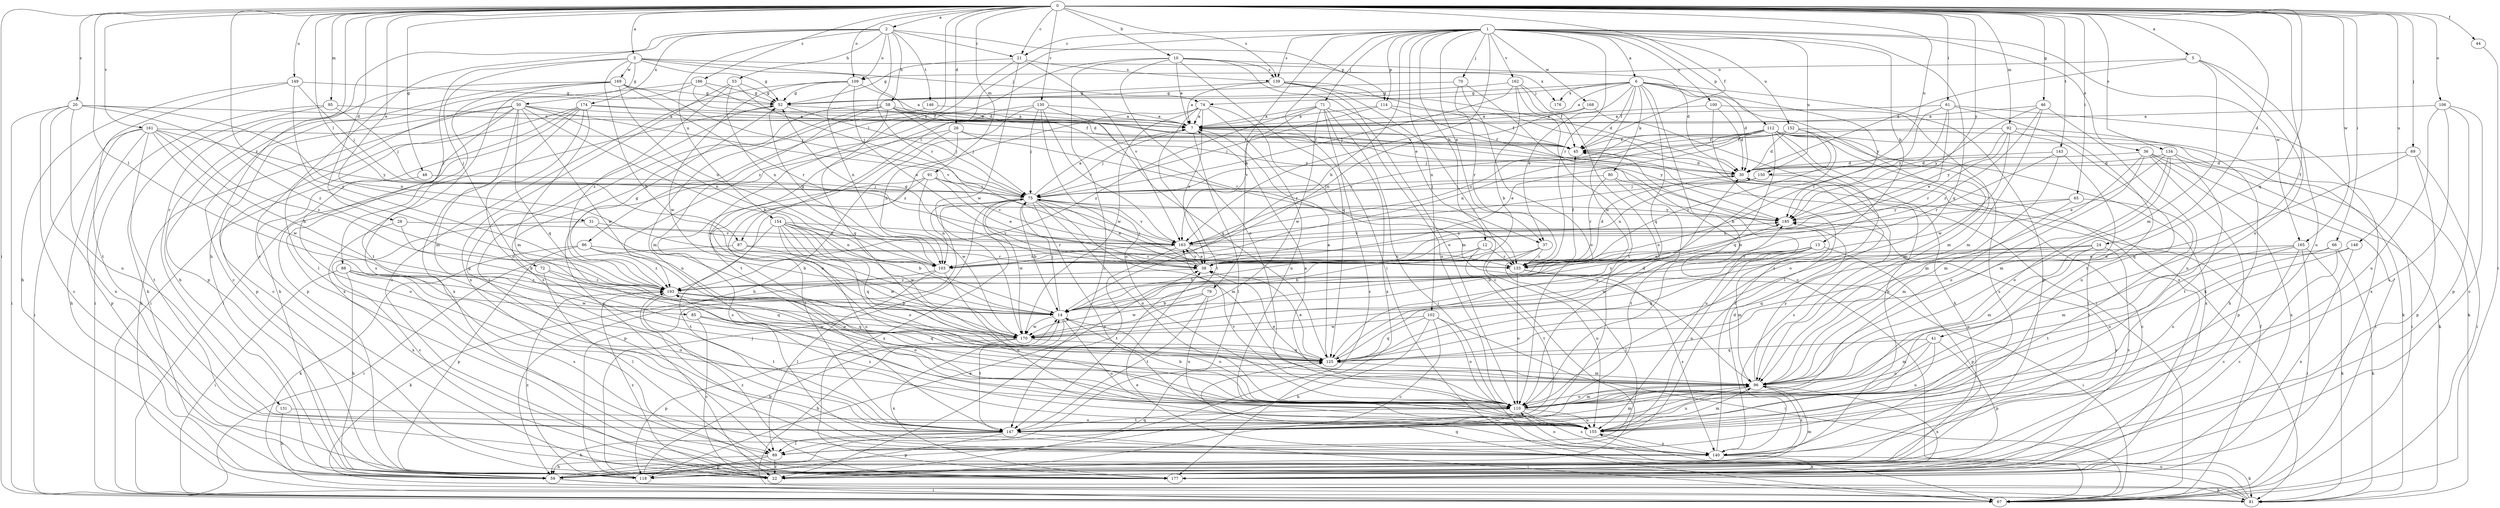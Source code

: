 strict digraph  {
0;
1;
2;
3;
5;
6;
7;
10;
12;
13;
14;
20;
21;
22;
24;
26;
28;
30;
31;
36;
37;
38;
41;
44;
45;
46;
48;
50;
52;
53;
58;
59;
61;
65;
66;
67;
69;
70;
71;
72;
74;
75;
79;
80;
81;
85;
86;
87;
88;
89;
91;
92;
95;
96;
100;
102;
103;
106;
109;
110;
112;
114;
118;
125;
130;
131;
133;
134;
139;
140;
143;
146;
147;
148;
149;
150;
152;
154;
155;
161;
162;
163;
165;
168;
169;
170;
174;
176;
177;
185;
186;
193;
0 -> 2  [label=a];
0 -> 3  [label=a];
0 -> 5  [label=a];
0 -> 10  [label=b];
0 -> 20  [label=c];
0 -> 21  [label=c];
0 -> 24  [label=d];
0 -> 26  [label=d];
0 -> 28  [label=d];
0 -> 31  [label=e];
0 -> 41  [label=f];
0 -> 44  [label=f];
0 -> 45  [label=f];
0 -> 46  [label=g];
0 -> 48  [label=g];
0 -> 61  [label=i];
0 -> 65  [label=i];
0 -> 66  [label=i];
0 -> 67  [label=i];
0 -> 69  [label=j];
0 -> 85  [label=l];
0 -> 86  [label=l];
0 -> 87  [label=l];
0 -> 91  [label=m];
0 -> 92  [label=m];
0 -> 95  [label=m];
0 -> 106  [label=o];
0 -> 109  [label=o];
0 -> 125  [label=q];
0 -> 130  [label=r];
0 -> 131  [label=r];
0 -> 134  [label=s];
0 -> 139  [label=s];
0 -> 143  [label=t];
0 -> 148  [label=u];
0 -> 149  [label=u];
0 -> 150  [label=u];
0 -> 161  [label=v];
0 -> 165  [label=w];
0 -> 185  [label=y];
0 -> 186  [label=z];
0 -> 193  [label=z];
1 -> 6  [label=a];
1 -> 12  [label=b];
1 -> 13  [label=b];
1 -> 14  [label=b];
1 -> 21  [label=c];
1 -> 36  [label=e];
1 -> 37  [label=e];
1 -> 67  [label=i];
1 -> 70  [label=j];
1 -> 71  [label=j];
1 -> 79  [label=k];
1 -> 87  [label=l];
1 -> 100  [label=n];
1 -> 102  [label=n];
1 -> 112  [label=p];
1 -> 114  [label=p];
1 -> 125  [label=q];
1 -> 133  [label=r];
1 -> 139  [label=s];
1 -> 150  [label=u];
1 -> 152  [label=u];
1 -> 162  [label=v];
1 -> 163  [label=v];
1 -> 165  [label=w];
1 -> 168  [label=w];
2 -> 21  [label=c];
2 -> 22  [label=c];
2 -> 53  [label=h];
2 -> 58  [label=h];
2 -> 59  [label=h];
2 -> 109  [label=o];
2 -> 114  [label=p];
2 -> 133  [label=r];
2 -> 146  [label=t];
2 -> 154  [label=u];
2 -> 174  [label=x];
3 -> 14  [label=b];
3 -> 30  [label=d];
3 -> 50  [label=g];
3 -> 52  [label=g];
3 -> 72  [label=j];
3 -> 74  [label=j];
3 -> 88  [label=l];
3 -> 169  [label=w];
3 -> 176  [label=x];
5 -> 30  [label=d];
5 -> 96  [label=m];
5 -> 109  [label=o];
5 -> 110  [label=o];
5 -> 155  [label=u];
6 -> 7  [label=a];
6 -> 30  [label=d];
6 -> 37  [label=e];
6 -> 45  [label=f];
6 -> 52  [label=g];
6 -> 74  [label=j];
6 -> 80  [label=k];
6 -> 110  [label=o];
6 -> 118  [label=p];
6 -> 125  [label=q];
6 -> 170  [label=w];
6 -> 176  [label=x];
6 -> 177  [label=x];
6 -> 185  [label=y];
7 -> 45  [label=f];
7 -> 75  [label=j];
7 -> 89  [label=l];
7 -> 185  [label=y];
10 -> 7  [label=a];
10 -> 22  [label=c];
10 -> 30  [label=d];
10 -> 37  [label=e];
10 -> 110  [label=o];
10 -> 125  [label=q];
10 -> 139  [label=s];
10 -> 193  [label=z];
12 -> 14  [label=b];
12 -> 103  [label=n];
12 -> 133  [label=r];
12 -> 147  [label=t];
13 -> 14  [label=b];
13 -> 38  [label=e];
13 -> 96  [label=m];
13 -> 118  [label=p];
13 -> 125  [label=q];
13 -> 155  [label=u];
13 -> 170  [label=w];
14 -> 75  [label=j];
14 -> 110  [label=o];
14 -> 147  [label=t];
14 -> 155  [label=u];
14 -> 170  [label=w];
14 -> 185  [label=y];
20 -> 7  [label=a];
20 -> 22  [label=c];
20 -> 67  [label=i];
20 -> 103  [label=n];
20 -> 155  [label=u];
20 -> 177  [label=x];
20 -> 193  [label=z];
21 -> 52  [label=g];
21 -> 110  [label=o];
21 -> 139  [label=s];
21 -> 163  [label=v];
21 -> 170  [label=w];
22 -> 193  [label=z];
24 -> 96  [label=m];
24 -> 110  [label=o];
24 -> 125  [label=q];
24 -> 133  [label=r];
24 -> 140  [label=s];
24 -> 193  [label=z];
26 -> 22  [label=c];
26 -> 45  [label=f];
26 -> 103  [label=n];
26 -> 110  [label=o];
26 -> 133  [label=r];
28 -> 14  [label=b];
28 -> 163  [label=v];
28 -> 177  [label=x];
30 -> 75  [label=j];
30 -> 140  [label=s];
31 -> 14  [label=b];
31 -> 22  [label=c];
31 -> 163  [label=v];
36 -> 30  [label=d];
36 -> 67  [label=i];
36 -> 81  [label=k];
36 -> 96  [label=m];
36 -> 110  [label=o];
36 -> 118  [label=p];
36 -> 177  [label=x];
37 -> 14  [label=b];
37 -> 89  [label=l];
37 -> 133  [label=r];
37 -> 155  [label=u];
38 -> 52  [label=g];
38 -> 75  [label=j];
38 -> 163  [label=v];
38 -> 193  [label=z];
41 -> 96  [label=m];
41 -> 110  [label=o];
41 -> 118  [label=p];
41 -> 125  [label=q];
41 -> 155  [label=u];
44 -> 67  [label=i];
45 -> 30  [label=d];
46 -> 7  [label=a];
46 -> 96  [label=m];
46 -> 155  [label=u];
46 -> 185  [label=y];
46 -> 193  [label=z];
48 -> 75  [label=j];
48 -> 110  [label=o];
50 -> 7  [label=a];
50 -> 14  [label=b];
50 -> 22  [label=c];
50 -> 81  [label=k];
50 -> 96  [label=m];
50 -> 103  [label=n];
50 -> 118  [label=p];
50 -> 125  [label=q];
50 -> 163  [label=v];
50 -> 170  [label=w];
50 -> 177  [label=x];
52 -> 7  [label=a];
52 -> 67  [label=i];
52 -> 75  [label=j];
53 -> 52  [label=g];
53 -> 75  [label=j];
53 -> 103  [label=n];
53 -> 177  [label=x];
53 -> 193  [label=z];
58 -> 7  [label=a];
58 -> 75  [label=j];
58 -> 89  [label=l];
58 -> 96  [label=m];
58 -> 125  [label=q];
58 -> 133  [label=r];
58 -> 155  [label=u];
58 -> 185  [label=y];
59 -> 67  [label=i];
59 -> 81  [label=k];
59 -> 96  [label=m];
59 -> 125  [label=q];
59 -> 185  [label=y];
61 -> 7  [label=a];
61 -> 38  [label=e];
61 -> 133  [label=r];
61 -> 147  [label=t];
61 -> 177  [label=x];
61 -> 185  [label=y];
65 -> 96  [label=m];
65 -> 103  [label=n];
65 -> 147  [label=t];
65 -> 185  [label=y];
66 -> 22  [label=c];
66 -> 38  [label=e];
66 -> 81  [label=k];
66 -> 110  [label=o];
67 -> 45  [label=f];
67 -> 125  [label=q];
69 -> 30  [label=d];
69 -> 67  [label=i];
69 -> 118  [label=p];
69 -> 125  [label=q];
70 -> 22  [label=c];
70 -> 52  [label=g];
70 -> 110  [label=o];
70 -> 133  [label=r];
71 -> 7  [label=a];
71 -> 22  [label=c];
71 -> 67  [label=i];
71 -> 110  [label=o];
71 -> 163  [label=v];
71 -> 170  [label=w];
71 -> 177  [label=x];
71 -> 193  [label=z];
72 -> 89  [label=l];
72 -> 125  [label=q];
72 -> 193  [label=z];
74 -> 7  [label=a];
74 -> 38  [label=e];
74 -> 96  [label=m];
74 -> 147  [label=t];
74 -> 155  [label=u];
74 -> 170  [label=w];
74 -> 193  [label=z];
75 -> 7  [label=a];
75 -> 14  [label=b];
75 -> 38  [label=e];
75 -> 96  [label=m];
75 -> 103  [label=n];
75 -> 110  [label=o];
75 -> 118  [label=p];
75 -> 140  [label=s];
75 -> 163  [label=v];
75 -> 170  [label=w];
75 -> 177  [label=x];
75 -> 185  [label=y];
79 -> 14  [label=b];
79 -> 147  [label=t];
79 -> 155  [label=u];
79 -> 170  [label=w];
80 -> 75  [label=j];
80 -> 133  [label=r];
80 -> 147  [label=t];
80 -> 155  [label=u];
81 -> 14  [label=b];
81 -> 38  [label=e];
81 -> 155  [label=u];
85 -> 22  [label=c];
85 -> 125  [label=q];
85 -> 170  [label=w];
86 -> 81  [label=k];
86 -> 110  [label=o];
86 -> 118  [label=p];
86 -> 133  [label=r];
86 -> 193  [label=z];
87 -> 67  [label=i];
87 -> 133  [label=r];
87 -> 170  [label=w];
88 -> 59  [label=h];
88 -> 67  [label=i];
88 -> 140  [label=s];
88 -> 155  [label=u];
88 -> 170  [label=w];
88 -> 193  [label=z];
89 -> 22  [label=c];
89 -> 59  [label=h];
89 -> 118  [label=p];
91 -> 38  [label=e];
91 -> 75  [label=j];
91 -> 140  [label=s];
91 -> 147  [label=t];
91 -> 163  [label=v];
91 -> 170  [label=w];
92 -> 45  [label=f];
92 -> 59  [label=h];
92 -> 133  [label=r];
92 -> 155  [label=u];
92 -> 170  [label=w];
92 -> 185  [label=y];
95 -> 7  [label=a];
95 -> 59  [label=h];
95 -> 67  [label=i];
95 -> 75  [label=j];
96 -> 38  [label=e];
96 -> 110  [label=o];
96 -> 140  [label=s];
96 -> 155  [label=u];
96 -> 177  [label=x];
96 -> 185  [label=y];
100 -> 7  [label=a];
100 -> 30  [label=d];
100 -> 89  [label=l];
100 -> 96  [label=m];
102 -> 22  [label=c];
102 -> 59  [label=h];
102 -> 67  [label=i];
102 -> 110  [label=o];
102 -> 125  [label=q];
102 -> 170  [label=w];
103 -> 52  [label=g];
103 -> 81  [label=k];
103 -> 89  [label=l];
103 -> 155  [label=u];
106 -> 7  [label=a];
106 -> 22  [label=c];
106 -> 118  [label=p];
106 -> 140  [label=s];
106 -> 155  [label=u];
109 -> 7  [label=a];
109 -> 22  [label=c];
109 -> 38  [label=e];
109 -> 52  [label=g];
109 -> 103  [label=n];
109 -> 170  [label=w];
110 -> 7  [label=a];
110 -> 14  [label=b];
110 -> 96  [label=m];
110 -> 140  [label=s];
110 -> 147  [label=t];
110 -> 155  [label=u];
110 -> 163  [label=v];
112 -> 38  [label=e];
112 -> 45  [label=f];
112 -> 59  [label=h];
112 -> 75  [label=j];
112 -> 81  [label=k];
112 -> 96  [label=m];
112 -> 103  [label=n];
112 -> 110  [label=o];
112 -> 125  [label=q];
112 -> 140  [label=s];
112 -> 163  [label=v];
112 -> 177  [label=x];
114 -> 7  [label=a];
114 -> 45  [label=f];
114 -> 67  [label=i];
114 -> 75  [label=j];
118 -> 14  [label=b];
118 -> 38  [label=e];
118 -> 75  [label=j];
118 -> 193  [label=z];
125 -> 7  [label=a];
125 -> 30  [label=d];
125 -> 38  [label=e];
125 -> 96  [label=m];
130 -> 7  [label=a];
130 -> 59  [label=h];
130 -> 75  [label=j];
130 -> 110  [label=o];
130 -> 125  [label=q];
130 -> 147  [label=t];
130 -> 163  [label=v];
131 -> 59  [label=h];
131 -> 155  [label=u];
133 -> 30  [label=d];
133 -> 45  [label=f];
133 -> 67  [label=i];
133 -> 110  [label=o];
133 -> 140  [label=s];
134 -> 30  [label=d];
134 -> 38  [label=e];
134 -> 67  [label=i];
134 -> 96  [label=m];
134 -> 110  [label=o];
134 -> 147  [label=t];
139 -> 7  [label=a];
139 -> 22  [label=c];
139 -> 30  [label=d];
139 -> 52  [label=g];
139 -> 81  [label=k];
139 -> 110  [label=o];
140 -> 30  [label=d];
140 -> 45  [label=f];
140 -> 81  [label=k];
140 -> 110  [label=o];
140 -> 177  [label=x];
143 -> 30  [label=d];
143 -> 89  [label=l];
143 -> 96  [label=m];
143 -> 133  [label=r];
146 -> 7  [label=a];
146 -> 140  [label=s];
147 -> 52  [label=g];
147 -> 59  [label=h];
147 -> 67  [label=i];
147 -> 89  [label=l];
147 -> 96  [label=m];
147 -> 118  [label=p];
148 -> 38  [label=e];
148 -> 110  [label=o];
148 -> 177  [label=x];
149 -> 52  [label=g];
149 -> 59  [label=h];
149 -> 75  [label=j];
149 -> 147  [label=t];
149 -> 193  [label=z];
150 -> 22  [label=c];
150 -> 75  [label=j];
150 -> 103  [label=n];
150 -> 163  [label=v];
152 -> 14  [label=b];
152 -> 30  [label=d];
152 -> 45  [label=f];
152 -> 81  [label=k];
152 -> 163  [label=v];
152 -> 193  [label=z];
154 -> 14  [label=b];
154 -> 103  [label=n];
154 -> 110  [label=o];
154 -> 125  [label=q];
154 -> 133  [label=r];
154 -> 147  [label=t];
154 -> 155  [label=u];
154 -> 163  [label=v];
154 -> 170  [label=w];
155 -> 96  [label=m];
155 -> 140  [label=s];
155 -> 193  [label=z];
161 -> 14  [label=b];
161 -> 45  [label=f];
161 -> 59  [label=h];
161 -> 67  [label=i];
161 -> 118  [label=p];
161 -> 147  [label=t];
161 -> 170  [label=w];
161 -> 185  [label=y];
161 -> 193  [label=z];
162 -> 14  [label=b];
162 -> 45  [label=f];
162 -> 52  [label=g];
162 -> 75  [label=j];
162 -> 110  [label=o];
162 -> 147  [label=t];
163 -> 38  [label=e];
163 -> 103  [label=n];
163 -> 133  [label=r];
163 -> 147  [label=t];
163 -> 185  [label=y];
165 -> 22  [label=c];
165 -> 67  [label=i];
165 -> 81  [label=k];
165 -> 96  [label=m];
165 -> 103  [label=n];
165 -> 147  [label=t];
168 -> 7  [label=a];
168 -> 59  [label=h];
168 -> 103  [label=n];
169 -> 52  [label=g];
169 -> 59  [label=h];
169 -> 75  [label=j];
169 -> 103  [label=n];
169 -> 118  [label=p];
169 -> 133  [label=r];
169 -> 140  [label=s];
169 -> 147  [label=t];
170 -> 118  [label=p];
170 -> 125  [label=q];
170 -> 177  [label=x];
170 -> 185  [label=y];
174 -> 7  [label=a];
174 -> 45  [label=f];
174 -> 59  [label=h];
174 -> 67  [label=i];
174 -> 96  [label=m];
174 -> 110  [label=o];
174 -> 118  [label=p];
174 -> 177  [label=x];
177 -> 193  [label=z];
185 -> 163  [label=v];
186 -> 22  [label=c];
186 -> 30  [label=d];
186 -> 45  [label=f];
186 -> 52  [label=g];
186 -> 89  [label=l];
193 -> 14  [label=b];
193 -> 52  [label=g];
193 -> 110  [label=o];
193 -> 125  [label=q];
193 -> 147  [label=t];
}
